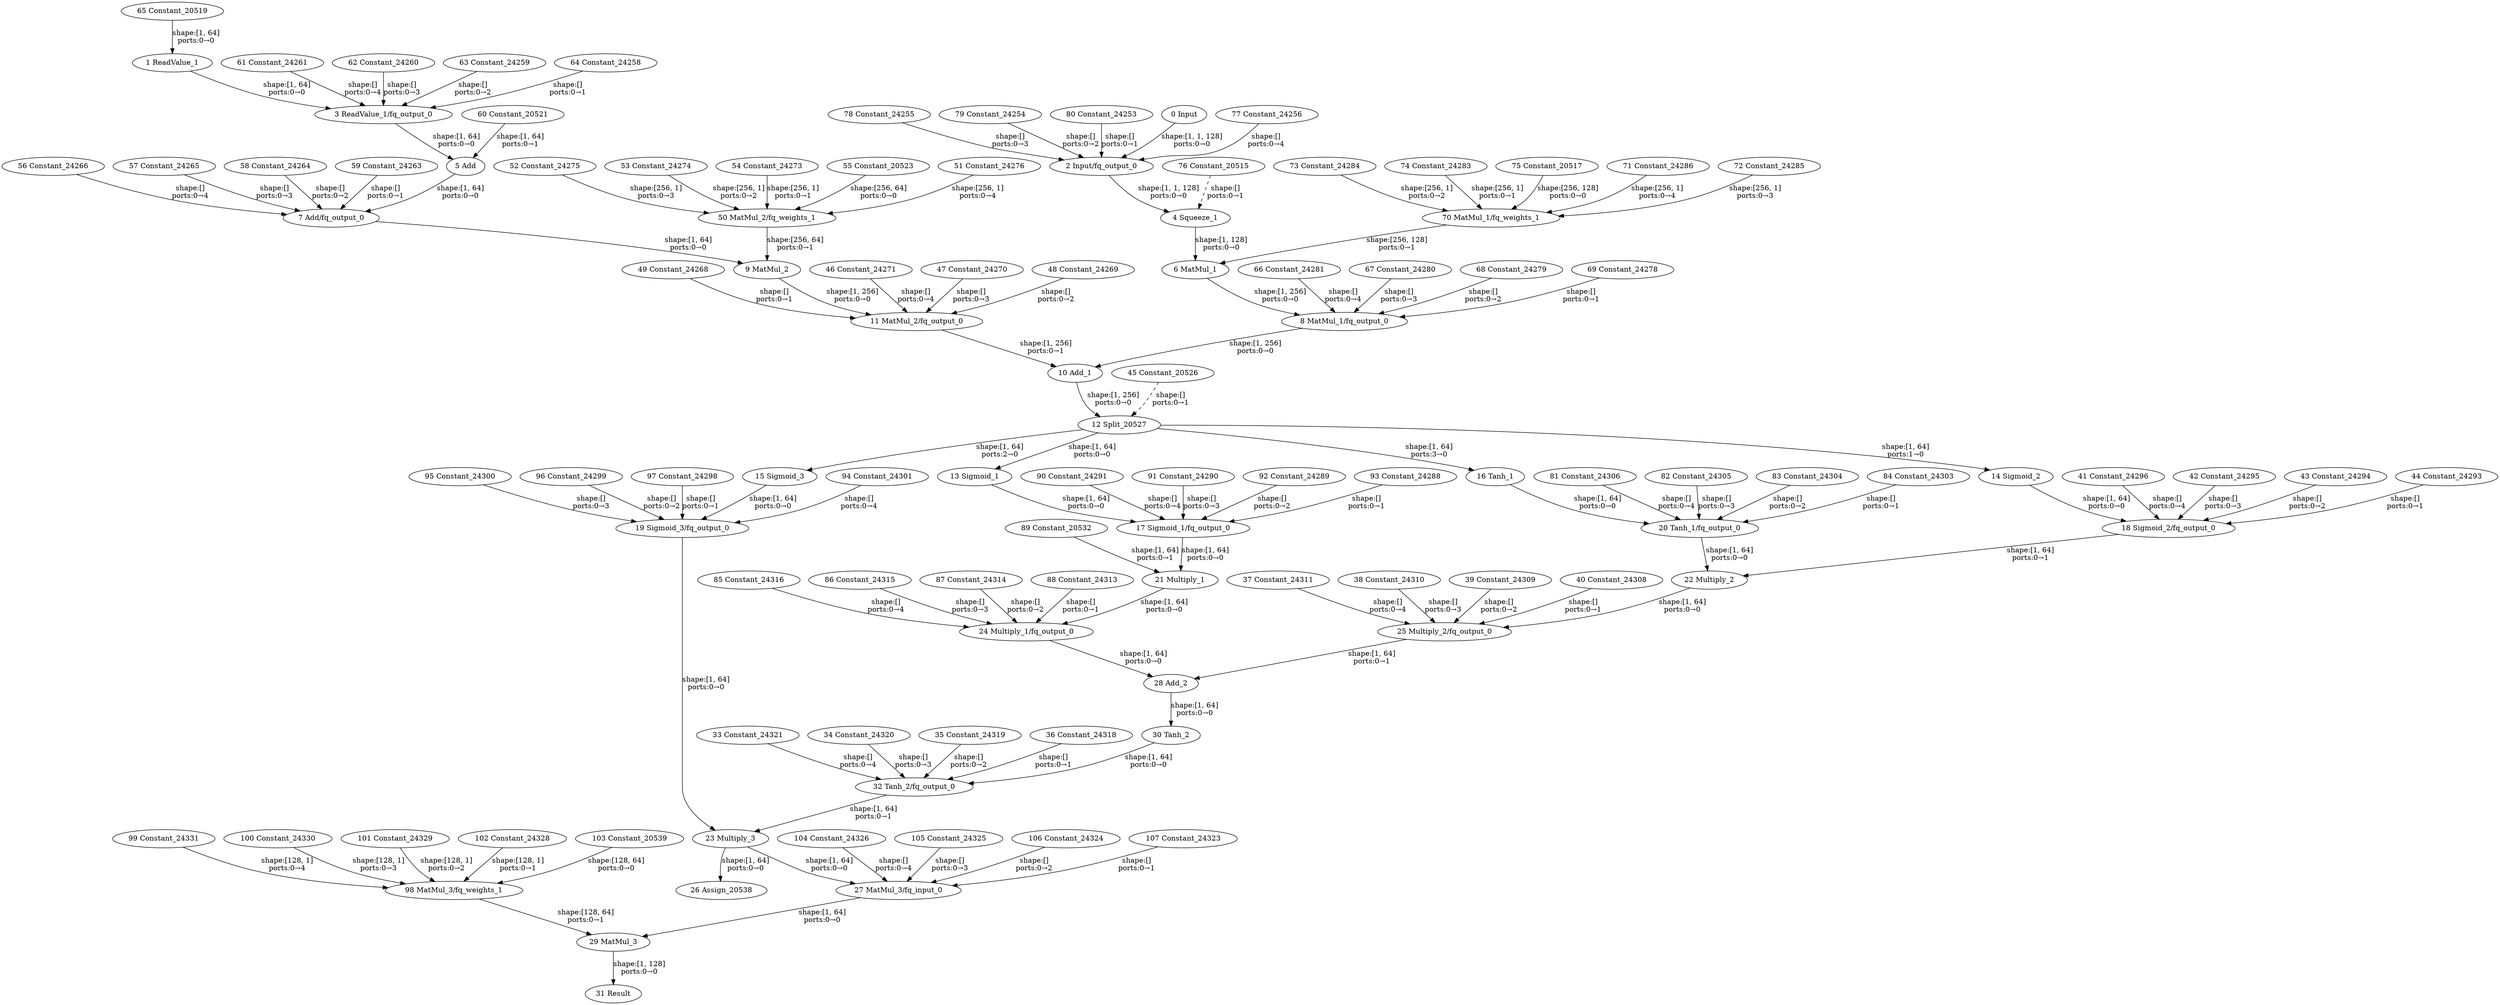 strict digraph  {
"0 Input" [id=0, type=Parameter];
"1 ReadValue_1" [id=1, type=ReadValue];
"2 Input/fq_output_0" [id=2, type=FakeQuantize];
"3 ReadValue_1/fq_output_0" [id=3, type=FakeQuantize];
"4 Squeeze_1" [id=4, type=Squeeze];
"5 Add" [id=5, type=Add];
"6 MatMul_1" [id=6, type=MatMul];
"7 Add/fq_output_0" [id=7, type=FakeQuantize];
"8 MatMul_1/fq_output_0" [id=8, type=FakeQuantize];
"9 MatMul_2" [id=9, type=MatMul];
"10 Add_1" [id=10, type=Add];
"11 MatMul_2/fq_output_0" [id=11, type=FakeQuantize];
"12 Split_20527" [id=12, type=Split];
"13 Sigmoid_1" [id=13, type=Sigmoid];
"14 Sigmoid_2" [id=14, type=Sigmoid];
"15 Sigmoid_3" [id=15, type=Sigmoid];
"16 Tanh_1" [id=16, type=Tanh];
"17 Sigmoid_1/fq_output_0" [id=17, type=FakeQuantize];
"18 Sigmoid_2/fq_output_0" [id=18, type=FakeQuantize];
"19 Sigmoid_3/fq_output_0" [id=19, type=FakeQuantize];
"20 Tanh_1/fq_output_0" [id=20, type=FakeQuantize];
"21 Multiply_1" [id=21, type=Multiply];
"22 Multiply_2" [id=22, type=Multiply];
"23 Multiply_3" [id=23, type=Multiply];
"24 Multiply_1/fq_output_0" [id=24, type=FakeQuantize];
"25 Multiply_2/fq_output_0" [id=25, type=FakeQuantize];
"26 Assign_20538" [id=26, type=Assign];
"27 MatMul_3/fq_input_0" [id=27, type=FakeQuantize];
"28 Add_2" [id=28, type=Add];
"29 MatMul_3" [id=29, type=MatMul];
"30 Tanh_2" [id=30, type=Tanh];
"31 Result" [id=31, type=Result];
"32 Tanh_2/fq_output_0" [id=32, type=FakeQuantize];
"33 Constant_24321" [id=33, type=Constant];
"34 Constant_24320" [id=34, type=Constant];
"35 Constant_24319" [id=35, type=Constant];
"36 Constant_24318" [id=36, type=Constant];
"37 Constant_24311" [id=37, type=Constant];
"38 Constant_24310" [id=38, type=Constant];
"39 Constant_24309" [id=39, type=Constant];
"40 Constant_24308" [id=40, type=Constant];
"41 Constant_24296" [id=41, type=Constant];
"42 Constant_24295" [id=42, type=Constant];
"43 Constant_24294" [id=43, type=Constant];
"44 Constant_24293" [id=44, type=Constant];
"45 Constant_20526" [id=45, type=Constant];
"46 Constant_24271" [id=46, type=Constant];
"47 Constant_24270" [id=47, type=Constant];
"48 Constant_24269" [id=48, type=Constant];
"49 Constant_24268" [id=49, type=Constant];
"50 MatMul_2/fq_weights_1" [id=50, type=FakeQuantize];
"51 Constant_24276" [id=51, type=Constant];
"52 Constant_24275" [id=52, type=Constant];
"53 Constant_24274" [id=53, type=Constant];
"54 Constant_24273" [id=54, type=Constant];
"55 Constant_20523" [id=55, type=Constant];
"56 Constant_24266" [id=56, type=Constant];
"57 Constant_24265" [id=57, type=Constant];
"58 Constant_24264" [id=58, type=Constant];
"59 Constant_24263" [id=59, type=Constant];
"60 Constant_20521" [id=60, type=Constant];
"61 Constant_24261" [id=61, type=Constant];
"62 Constant_24260" [id=62, type=Constant];
"63 Constant_24259" [id=63, type=Constant];
"64 Constant_24258" [id=64, type=Constant];
"65 Constant_20519" [id=65, type=Constant];
"66 Constant_24281" [id=66, type=Constant];
"67 Constant_24280" [id=67, type=Constant];
"68 Constant_24279" [id=68, type=Constant];
"69 Constant_24278" [id=69, type=Constant];
"70 MatMul_1/fq_weights_1" [id=70, type=FakeQuantize];
"71 Constant_24286" [id=71, type=Constant];
"72 Constant_24285" [id=72, type=Constant];
"73 Constant_24284" [id=73, type=Constant];
"74 Constant_24283" [id=74, type=Constant];
"75 Constant_20517" [id=75, type=Constant];
"76 Constant_20515" [id=76, type=Constant];
"77 Constant_24256" [id=77, type=Constant];
"78 Constant_24255" [id=78, type=Constant];
"79 Constant_24254" [id=79, type=Constant];
"80 Constant_24253" [id=80, type=Constant];
"81 Constant_24306" [id=81, type=Constant];
"82 Constant_24305" [id=82, type=Constant];
"83 Constant_24304" [id=83, type=Constant];
"84 Constant_24303" [id=84, type=Constant];
"85 Constant_24316" [id=85, type=Constant];
"86 Constant_24315" [id=86, type=Constant];
"87 Constant_24314" [id=87, type=Constant];
"88 Constant_24313" [id=88, type=Constant];
"89 Constant_20532" [id=89, type=Constant];
"90 Constant_24291" [id=90, type=Constant];
"91 Constant_24290" [id=91, type=Constant];
"92 Constant_24289" [id=92, type=Constant];
"93 Constant_24288" [id=93, type=Constant];
"94 Constant_24301" [id=94, type=Constant];
"95 Constant_24300" [id=95, type=Constant];
"96 Constant_24299" [id=96, type=Constant];
"97 Constant_24298" [id=97, type=Constant];
"98 MatMul_3/fq_weights_1" [id=98, type=FakeQuantize];
"99 Constant_24331" [id=99, type=Constant];
"100 Constant_24330" [id=100, type=Constant];
"101 Constant_24329" [id=101, type=Constant];
"102 Constant_24328" [id=102, type=Constant];
"103 Constant_20539" [id=103, type=Constant];
"104 Constant_24326" [id=104, type=Constant];
"105 Constant_24325" [id=105, type=Constant];
"106 Constant_24324" [id=106, type=Constant];
"107 Constant_24323" [id=107, type=Constant];
"0 Input" -> "2 Input/fq_output_0"  [label="shape:[1, 1, 128]\nports:0→0", style=solid];
"1 ReadValue_1" -> "3 ReadValue_1/fq_output_0"  [label="shape:[1, 64]\nports:0→0", style=solid];
"2 Input/fq_output_0" -> "4 Squeeze_1"  [label="shape:[1, 1, 128]\nports:0→0", style=solid];
"3 ReadValue_1/fq_output_0" -> "5 Add"  [label="shape:[1, 64]\nports:0→0", style=solid];
"4 Squeeze_1" -> "6 MatMul_1"  [label="shape:[1, 128]\nports:0→0", style=solid];
"5 Add" -> "7 Add/fq_output_0"  [label="shape:[1, 64]\nports:0→0", style=solid];
"6 MatMul_1" -> "8 MatMul_1/fq_output_0"  [label="shape:[1, 256]\nports:0→0", style=solid];
"7 Add/fq_output_0" -> "9 MatMul_2"  [label="shape:[1, 64]\nports:0→0", style=solid];
"8 MatMul_1/fq_output_0" -> "10 Add_1"  [label="shape:[1, 256]\nports:0→0", style=solid];
"9 MatMul_2" -> "11 MatMul_2/fq_output_0"  [label="shape:[1, 256]\nports:0→0", style=solid];
"10 Add_1" -> "12 Split_20527"  [label="shape:[1, 256]\nports:0→0", style=solid];
"11 MatMul_2/fq_output_0" -> "10 Add_1"  [label="shape:[1, 256]\nports:0→1", style=solid];
"12 Split_20527" -> "13 Sigmoid_1"  [label="shape:[1, 64]\nports:0→0", style=solid];
"12 Split_20527" -> "14 Sigmoid_2"  [label="shape:[1, 64]\nports:1→0", style=solid];
"12 Split_20527" -> "15 Sigmoid_3"  [label="shape:[1, 64]\nports:2→0", style=solid];
"12 Split_20527" -> "16 Tanh_1"  [label="shape:[1, 64]\nports:3→0", style=solid];
"13 Sigmoid_1" -> "17 Sigmoid_1/fq_output_0"  [label="shape:[1, 64]\nports:0→0", style=solid];
"14 Sigmoid_2" -> "18 Sigmoid_2/fq_output_0"  [label="shape:[1, 64]\nports:0→0", style=solid];
"15 Sigmoid_3" -> "19 Sigmoid_3/fq_output_0"  [label="shape:[1, 64]\nports:0→0", style=solid];
"16 Tanh_1" -> "20 Tanh_1/fq_output_0"  [label="shape:[1, 64]\nports:0→0", style=solid];
"17 Sigmoid_1/fq_output_0" -> "21 Multiply_1"  [label="shape:[1, 64]\nports:0→0", style=solid];
"18 Sigmoid_2/fq_output_0" -> "22 Multiply_2"  [label="shape:[1, 64]\nports:0→1", style=solid];
"19 Sigmoid_3/fq_output_0" -> "23 Multiply_3"  [label="shape:[1, 64]\nports:0→0", style=solid];
"20 Tanh_1/fq_output_0" -> "22 Multiply_2"  [label="shape:[1, 64]\nports:0→0", style=solid];
"21 Multiply_1" -> "24 Multiply_1/fq_output_0"  [label="shape:[1, 64]\nports:0→0", style=solid];
"22 Multiply_2" -> "25 Multiply_2/fq_output_0"  [label="shape:[1, 64]\nports:0→0", style=solid];
"23 Multiply_3" -> "26 Assign_20538"  [label="shape:[1, 64]\nports:0→0", style=solid];
"23 Multiply_3" -> "27 MatMul_3/fq_input_0"  [label="shape:[1, 64]\nports:0→0", style=solid];
"24 Multiply_1/fq_output_0" -> "28 Add_2"  [label="shape:[1, 64]\nports:0→0", style=solid];
"25 Multiply_2/fq_output_0" -> "28 Add_2"  [label="shape:[1, 64]\nports:0→1", style=solid];
"27 MatMul_3/fq_input_0" -> "29 MatMul_3"  [label="shape:[1, 64]\nports:0→0", style=solid];
"28 Add_2" -> "30 Tanh_2"  [label="shape:[1, 64]\nports:0→0", style=solid];
"29 MatMul_3" -> "31 Result"  [label="shape:[1, 128]\nports:0→0", style=solid];
"30 Tanh_2" -> "32 Tanh_2/fq_output_0"  [label="shape:[1, 64]\nports:0→0", style=solid];
"32 Tanh_2/fq_output_0" -> "23 Multiply_3"  [label="shape:[1, 64]\nports:0→1", style=solid];
"33 Constant_24321" -> "32 Tanh_2/fq_output_0"  [label="shape:[]\nports:0→4", style=solid];
"34 Constant_24320" -> "32 Tanh_2/fq_output_0"  [label="shape:[]\nports:0→3", style=solid];
"35 Constant_24319" -> "32 Tanh_2/fq_output_0"  [label="shape:[]\nports:0→2", style=solid];
"36 Constant_24318" -> "32 Tanh_2/fq_output_0"  [label="shape:[]\nports:0→1", style=solid];
"37 Constant_24311" -> "25 Multiply_2/fq_output_0"  [label="shape:[]\nports:0→4", style=solid];
"38 Constant_24310" -> "25 Multiply_2/fq_output_0"  [label="shape:[]\nports:0→3", style=solid];
"39 Constant_24309" -> "25 Multiply_2/fq_output_0"  [label="shape:[]\nports:0→2", style=solid];
"40 Constant_24308" -> "25 Multiply_2/fq_output_0"  [label="shape:[]\nports:0→1", style=solid];
"41 Constant_24296" -> "18 Sigmoid_2/fq_output_0"  [label="shape:[]\nports:0→4", style=solid];
"42 Constant_24295" -> "18 Sigmoid_2/fq_output_0"  [label="shape:[]\nports:0→3", style=solid];
"43 Constant_24294" -> "18 Sigmoid_2/fq_output_0"  [label="shape:[]\nports:0→2", style=solid];
"44 Constant_24293" -> "18 Sigmoid_2/fq_output_0"  [label="shape:[]\nports:0→1", style=solid];
"45 Constant_20526" -> "12 Split_20527"  [label="shape:[]\nports:0→1", style=dashed];
"46 Constant_24271" -> "11 MatMul_2/fq_output_0"  [label="shape:[]\nports:0→4", style=solid];
"47 Constant_24270" -> "11 MatMul_2/fq_output_0"  [label="shape:[]\nports:0→3", style=solid];
"48 Constant_24269" -> "11 MatMul_2/fq_output_0"  [label="shape:[]\nports:0→2", style=solid];
"49 Constant_24268" -> "11 MatMul_2/fq_output_0"  [label="shape:[]\nports:0→1", style=solid];
"50 MatMul_2/fq_weights_1" -> "9 MatMul_2"  [label="shape:[256, 64]\nports:0→1", style=solid];
"51 Constant_24276" -> "50 MatMul_2/fq_weights_1"  [label="shape:[256, 1]\nports:0→4", style=solid];
"52 Constant_24275" -> "50 MatMul_2/fq_weights_1"  [label="shape:[256, 1]\nports:0→3", style=solid];
"53 Constant_24274" -> "50 MatMul_2/fq_weights_1"  [label="shape:[256, 1]\nports:0→2", style=solid];
"54 Constant_24273" -> "50 MatMul_2/fq_weights_1"  [label="shape:[256, 1]\nports:0→1", style=solid];
"55 Constant_20523" -> "50 MatMul_2/fq_weights_1"  [label="shape:[256, 64]\nports:0→0", style=solid];
"56 Constant_24266" -> "7 Add/fq_output_0"  [label="shape:[]\nports:0→4", style=solid];
"57 Constant_24265" -> "7 Add/fq_output_0"  [label="shape:[]\nports:0→3", style=solid];
"58 Constant_24264" -> "7 Add/fq_output_0"  [label="shape:[]\nports:0→2", style=solid];
"59 Constant_24263" -> "7 Add/fq_output_0"  [label="shape:[]\nports:0→1", style=solid];
"60 Constant_20521" -> "5 Add"  [label="shape:[1, 64]\nports:0→1", style=solid];
"61 Constant_24261" -> "3 ReadValue_1/fq_output_0"  [label="shape:[]\nports:0→4", style=solid];
"62 Constant_24260" -> "3 ReadValue_1/fq_output_0"  [label="shape:[]\nports:0→3", style=solid];
"63 Constant_24259" -> "3 ReadValue_1/fq_output_0"  [label="shape:[]\nports:0→2", style=solid];
"64 Constant_24258" -> "3 ReadValue_1/fq_output_0"  [label="shape:[]\nports:0→1", style=solid];
"65 Constant_20519" -> "1 ReadValue_1"  [label="shape:[1, 64]\nports:0→0", style=solid];
"66 Constant_24281" -> "8 MatMul_1/fq_output_0"  [label="shape:[]\nports:0→4", style=solid];
"67 Constant_24280" -> "8 MatMul_1/fq_output_0"  [label="shape:[]\nports:0→3", style=solid];
"68 Constant_24279" -> "8 MatMul_1/fq_output_0"  [label="shape:[]\nports:0→2", style=solid];
"69 Constant_24278" -> "8 MatMul_1/fq_output_0"  [label="shape:[]\nports:0→1", style=solid];
"70 MatMul_1/fq_weights_1" -> "6 MatMul_1"  [label="shape:[256, 128]\nports:0→1", style=solid];
"71 Constant_24286" -> "70 MatMul_1/fq_weights_1"  [label="shape:[256, 1]\nports:0→4", style=solid];
"72 Constant_24285" -> "70 MatMul_1/fq_weights_1"  [label="shape:[256, 1]\nports:0→3", style=solid];
"73 Constant_24284" -> "70 MatMul_1/fq_weights_1"  [label="shape:[256, 1]\nports:0→2", style=solid];
"74 Constant_24283" -> "70 MatMul_1/fq_weights_1"  [label="shape:[256, 1]\nports:0→1", style=solid];
"75 Constant_20517" -> "70 MatMul_1/fq_weights_1"  [label="shape:[256, 128]\nports:0→0", style=solid];
"76 Constant_20515" -> "4 Squeeze_1"  [label="shape:[]\nports:0→1", style=dashed];
"77 Constant_24256" -> "2 Input/fq_output_0"  [label="shape:[]\nports:0→4", style=solid];
"78 Constant_24255" -> "2 Input/fq_output_0"  [label="shape:[]\nports:0→3", style=solid];
"79 Constant_24254" -> "2 Input/fq_output_0"  [label="shape:[]\nports:0→2", style=solid];
"80 Constant_24253" -> "2 Input/fq_output_0"  [label="shape:[]\nports:0→1", style=solid];
"81 Constant_24306" -> "20 Tanh_1/fq_output_0"  [label="shape:[]\nports:0→4", style=solid];
"82 Constant_24305" -> "20 Tanh_1/fq_output_0"  [label="shape:[]\nports:0→3", style=solid];
"83 Constant_24304" -> "20 Tanh_1/fq_output_0"  [label="shape:[]\nports:0→2", style=solid];
"84 Constant_24303" -> "20 Tanh_1/fq_output_0"  [label="shape:[]\nports:0→1", style=solid];
"85 Constant_24316" -> "24 Multiply_1/fq_output_0"  [label="shape:[]\nports:0→4", style=solid];
"86 Constant_24315" -> "24 Multiply_1/fq_output_0"  [label="shape:[]\nports:0→3", style=solid];
"87 Constant_24314" -> "24 Multiply_1/fq_output_0"  [label="shape:[]\nports:0→2", style=solid];
"88 Constant_24313" -> "24 Multiply_1/fq_output_0"  [label="shape:[]\nports:0→1", style=solid];
"89 Constant_20532" -> "21 Multiply_1"  [label="shape:[1, 64]\nports:0→1", style=solid];
"90 Constant_24291" -> "17 Sigmoid_1/fq_output_0"  [label="shape:[]\nports:0→4", style=solid];
"91 Constant_24290" -> "17 Sigmoid_1/fq_output_0"  [label="shape:[]\nports:0→3", style=solid];
"92 Constant_24289" -> "17 Sigmoid_1/fq_output_0"  [label="shape:[]\nports:0→2", style=solid];
"93 Constant_24288" -> "17 Sigmoid_1/fq_output_0"  [label="shape:[]\nports:0→1", style=solid];
"94 Constant_24301" -> "19 Sigmoid_3/fq_output_0"  [label="shape:[]\nports:0→4", style=solid];
"95 Constant_24300" -> "19 Sigmoid_3/fq_output_0"  [label="shape:[]\nports:0→3", style=solid];
"96 Constant_24299" -> "19 Sigmoid_3/fq_output_0"  [label="shape:[]\nports:0→2", style=solid];
"97 Constant_24298" -> "19 Sigmoid_3/fq_output_0"  [label="shape:[]\nports:0→1", style=solid];
"98 MatMul_3/fq_weights_1" -> "29 MatMul_3"  [label="shape:[128, 64]\nports:0→1", style=solid];
"99 Constant_24331" -> "98 MatMul_3/fq_weights_1"  [label="shape:[128, 1]\nports:0→4", style=solid];
"100 Constant_24330" -> "98 MatMul_3/fq_weights_1"  [label="shape:[128, 1]\nports:0→3", style=solid];
"101 Constant_24329" -> "98 MatMul_3/fq_weights_1"  [label="shape:[128, 1]\nports:0→2", style=solid];
"102 Constant_24328" -> "98 MatMul_3/fq_weights_1"  [label="shape:[128, 1]\nports:0→1", style=solid];
"103 Constant_20539" -> "98 MatMul_3/fq_weights_1"  [label="shape:[128, 64]\nports:0→0", style=solid];
"104 Constant_24326" -> "27 MatMul_3/fq_input_0"  [label="shape:[]\nports:0→4", style=solid];
"105 Constant_24325" -> "27 MatMul_3/fq_input_0"  [label="shape:[]\nports:0→3", style=solid];
"106 Constant_24324" -> "27 MatMul_3/fq_input_0"  [label="shape:[]\nports:0→2", style=solid];
"107 Constant_24323" -> "27 MatMul_3/fq_input_0"  [label="shape:[]\nports:0→1", style=solid];
}
